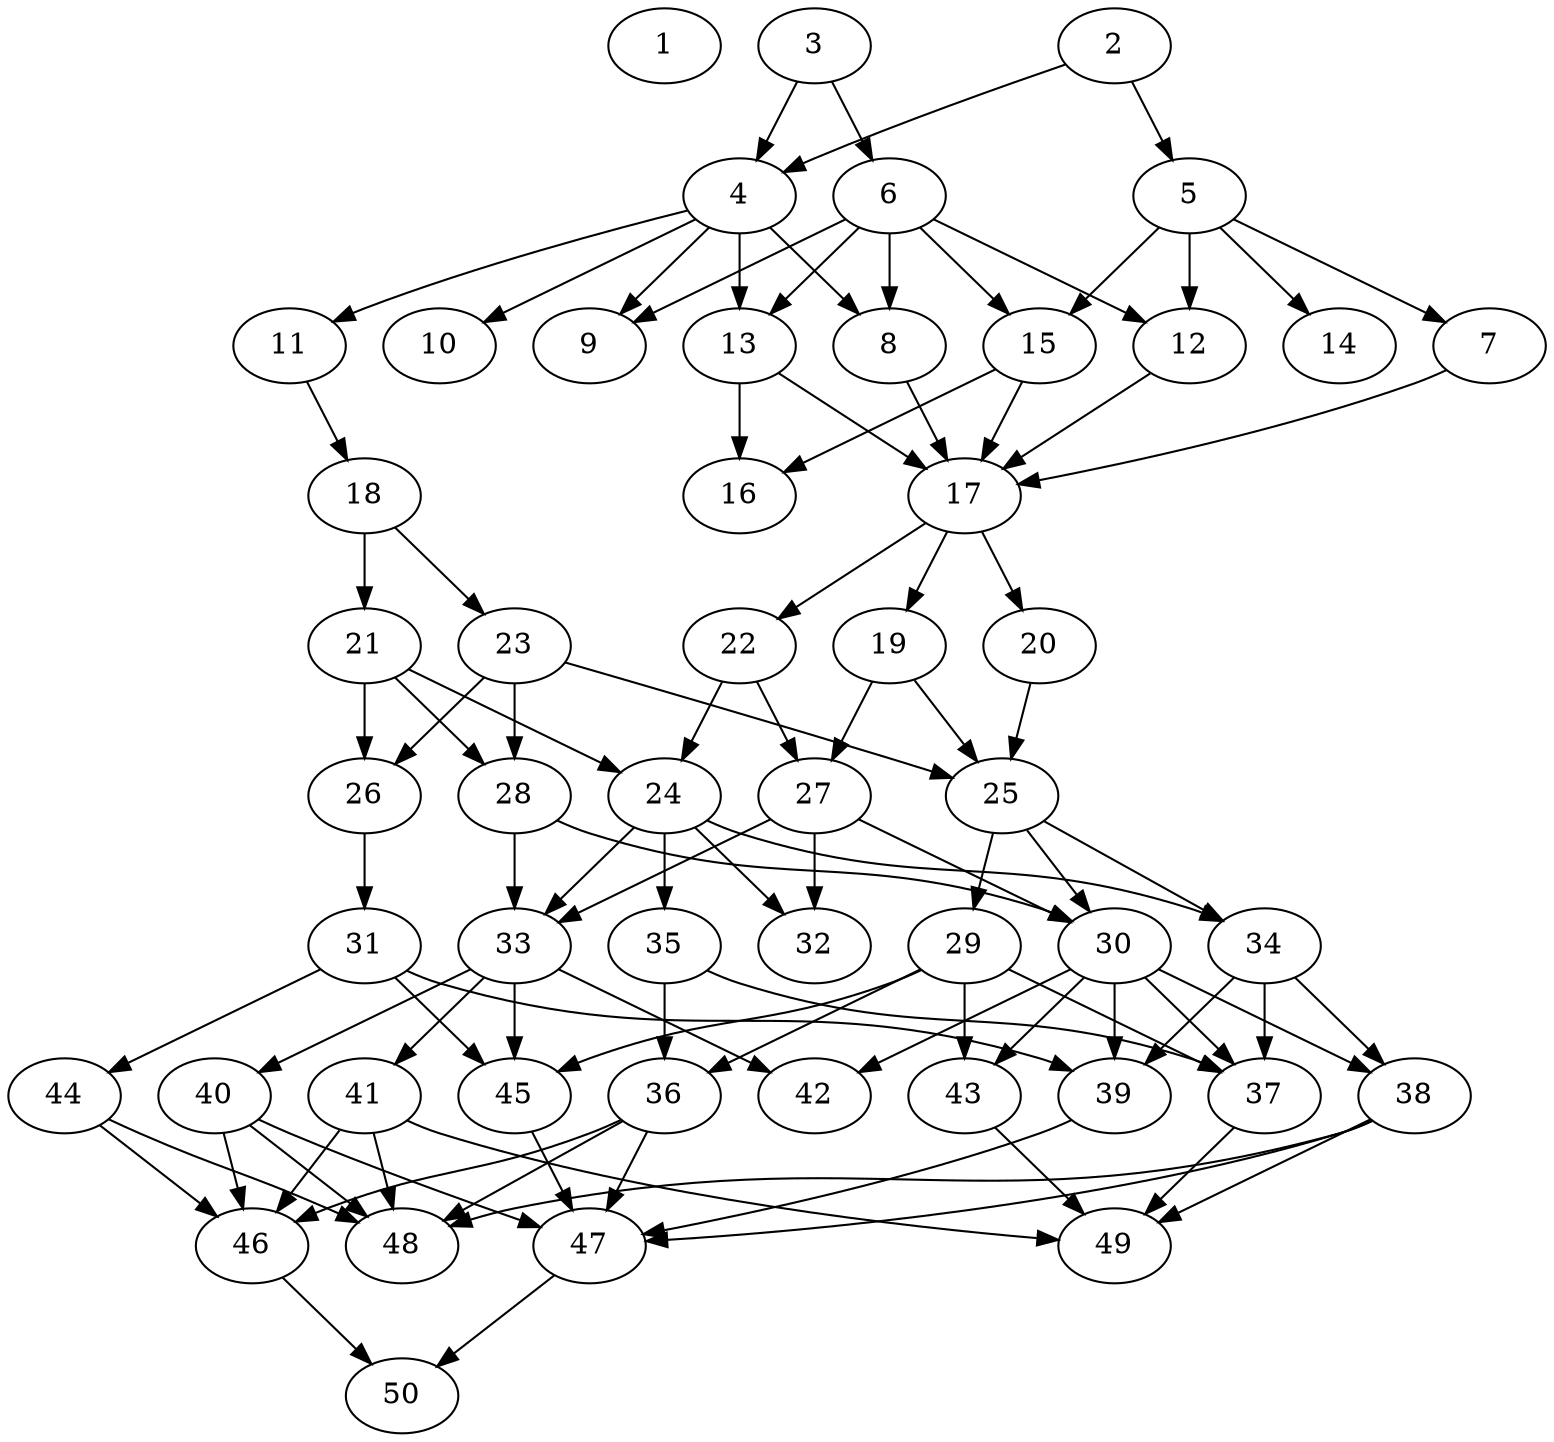 // DAG automatically generated by daggen at Fri Jul 29 10:10:31 2022
// ./daggen --dot -n 50 --ccr 0.5 --fat 0.5 --regular 0.5 --density 0.5 -o data/50/random_50_27.gv 
digraph G {
  1 [compute_size="3306468057", trans_size="294906", result_size="0", ram="682550",alpha="0.04"]
  2 [compute_size="7262606708", trans_size="321040", result_size="1024", ram="46205936",alpha="0.01"]
  2 -> 4 [size ="1024"]
  2 -> 5 [size ="1024"]
  3 [compute_size="28991029248", trans_size="978673", result_size="29696", ram="10301955",alpha="0.15"]
  3 -> 4 [size ="29696"]
  3 -> 6 [size ="29696"]
  4 [compute_size="8589934592", trans_size="101485", result_size="70656", ram="30229508",alpha="0.12"]
  4 -> 8 [size ="70656"]
  4 -> 9 [size ="70656"]
  4 -> 10 [size ="70656"]
  4 -> 11 [size ="70656"]
  4 -> 13 [size ="70656"]
  5 [compute_size="294159718897", trans_size="82855", result_size="9216", ram="18017136",alpha="0.03"]
  5 -> 7 [size ="9216"]
  5 -> 12 [size ="9216"]
  5 -> 14 [size ="9216"]
  5 -> 15 [size ="9216"]
  6 [compute_size="231928233984", trans_size="678705", result_size="13312", ram="20644198",alpha="0.08"]
  6 -> 8 [size ="13312"]
  6 -> 9 [size ="13312"]
  6 -> 12 [size ="13312"]
  6 -> 13 [size ="13312"]
  6 -> 15 [size ="13312"]
  7 [compute_size="31100647928", trans_size="913435", result_size="1024", ram="23737084",alpha="0.12"]
  7 -> 17 [size ="1024"]
  8 [compute_size="231928233984", trans_size="860712", result_size="13312", ram="47241920",alpha="0.14"]
  8 -> 17 [size ="13312"]
  9 [compute_size="390095349273", trans_size="213998", result_size="0", ram="7952436",alpha="0.19"]
  10 [compute_size="568777132227", trans_size="3989", result_size="0", ram="1684831",alpha="0.04"]
  11 [compute_size="549755813888", trans_size="911410", result_size="91136", ram="28076856",alpha="0.15"]
  11 -> 18 [size ="91136"]
  12 [compute_size="1073741824000", trans_size="553823", result_size="1024", ram="26498532",alpha="0.09"]
  12 -> 17 [size ="1024"]
  13 [compute_size="8589934592", trans_size="734724", result_size="70656", ram="12845032",alpha="0.12"]
  13 -> 16 [size ="70656"]
  13 -> 17 [size ="70656"]
  14 [compute_size="68719476736", trans_size="411810", result_size="0", ram="41559804",alpha="0.04"]
  15 [compute_size="151241656212", trans_size="274989", result_size="74752", ram="15004751",alpha="0.17"]
  15 -> 16 [size ="74752"]
  15 -> 17 [size ="74752"]
  16 [compute_size="368293445632", trans_size="880296", result_size="0", ram="28660170",alpha="0.04"]
  17 [compute_size="29220228347", trans_size="296467", result_size="1024", ram="8042531",alpha="0.18"]
  17 -> 19 [size ="1024"]
  17 -> 20 [size ="1024"]
  17 -> 22 [size ="1024"]
  18 [compute_size="782757789696", trans_size="443279", result_size="54272", ram="11699445",alpha="0.09"]
  18 -> 21 [size ="54272"]
  18 -> 23 [size ="54272"]
  19 [compute_size="3145098413", trans_size="350095", result_size="13312", ram="27414986",alpha="0.08"]
  19 -> 25 [size ="13312"]
  19 -> 27 [size ="13312"]
  20 [compute_size="782757789696", trans_size="826084", result_size="54272", ram="21874810",alpha="0.18"]
  20 -> 25 [size ="54272"]
  21 [compute_size="614423430896", trans_size="896786", result_size="54272", ram="23078172",alpha="0.01"]
  21 -> 24 [size ="54272"]
  21 -> 26 [size ="54272"]
  21 -> 28 [size ="54272"]
  22 [compute_size="4572606330", trans_size="837992", result_size="74752", ram="38211800",alpha="0.12"]
  22 -> 24 [size ="74752"]
  22 -> 27 [size ="74752"]
  23 [compute_size="21431067667", trans_size="924700", result_size="29696", ram="32686348",alpha="0.16"]
  23 -> 25 [size ="29696"]
  23 -> 26 [size ="29696"]
  23 -> 28 [size ="29696"]
  24 [compute_size="231928233984", trans_size="656961", result_size="13312", ram="4938962",alpha="0.07"]
  24 -> 32 [size ="13312"]
  24 -> 33 [size ="13312"]
  24 -> 34 [size ="13312"]
  24 -> 35 [size ="13312"]
  25 [compute_size="4588619918", trans_size="800045", result_size="13312", ram="33171844",alpha="0.05"]
  25 -> 29 [size ="13312"]
  25 -> 30 [size ="13312"]
  25 -> 34 [size ="13312"]
  26 [compute_size="68719476736", trans_size="113545", result_size="74752", ram="33318160",alpha="0.16"]
  26 -> 31 [size ="74752"]
  27 [compute_size="12671069175", trans_size="168448", result_size="1024", ram="33489788",alpha="0.03"]
  27 -> 30 [size ="1024"]
  27 -> 32 [size ="1024"]
  27 -> 33 [size ="1024"]
  28 [compute_size="231928233984", trans_size="139547", result_size="13312", ram="45173560",alpha="0.05"]
  28 -> 30 [size ="13312"]
  28 -> 33 [size ="13312"]
  29 [compute_size="284454196888", trans_size="915004", result_size="13312", ram="27741668",alpha="0.16"]
  29 -> 36 [size ="13312"]
  29 -> 37 [size ="13312"]
  29 -> 43 [size ="13312"]
  29 -> 45 [size ="13312"]
  30 [compute_size="882099535270", trans_size="682787", result_size="1024", ram="7480536",alpha="0.03"]
  30 -> 37 [size ="1024"]
  30 -> 38 [size ="1024"]
  30 -> 39 [size ="1024"]
  30 -> 42 [size ="1024"]
  30 -> 43 [size ="1024"]
  31 [compute_size="368293445632", trans_size="842582", result_size="9216", ram="25966542",alpha="0.02"]
  31 -> 39 [size ="9216"]
  31 -> 44 [size ="9216"]
  31 -> 45 [size ="9216"]
  32 [compute_size="782757789696", trans_size="709264", result_size="0", ram="4956342",alpha="0.07"]
  33 [compute_size="32705957982", trans_size="666242", result_size="70656", ram="5624924",alpha="0.07"]
  33 -> 40 [size ="70656"]
  33 -> 41 [size ="70656"]
  33 -> 42 [size ="70656"]
  33 -> 45 [size ="70656"]
  34 [compute_size="592427230198", trans_size="316013", result_size="1024", ram="50780696",alpha="0.06"]
  34 -> 37 [size ="1024"]
  34 -> 38 [size ="1024"]
  34 -> 39 [size ="1024"]
  35 [compute_size="88152473664", trans_size="646682", result_size="74752", ram="5107365",alpha="0.15"]
  35 -> 36 [size ="74752"]
  35 -> 37 [size ="74752"]
  36 [compute_size="7279194805", trans_size="398664", result_size="1024", ram="24994654",alpha="0.19"]
  36 -> 46 [size ="1024"]
  36 -> 47 [size ="1024"]
  36 -> 48 [size ="1024"]
  37 [compute_size="868632197", trans_size="548710", result_size="70656", ram="9792623",alpha="0.20"]
  37 -> 49 [size ="70656"]
  38 [compute_size="782757789696", trans_size="207960", result_size="54272", ram="21523418",alpha="0.10"]
  38 -> 47 [size ="54272"]
  38 -> 48 [size ="54272"]
  38 -> 49 [size ="54272"]
  39 [compute_size="8589934592", trans_size="837184", result_size="70656", ram="43278280",alpha="0.18"]
  39 -> 47 [size ="70656"]
  40 [compute_size="8091802562", trans_size="513933", result_size="1024", ram="29640378",alpha="0.01"]
  40 -> 46 [size ="1024"]
  40 -> 47 [size ="1024"]
  40 -> 48 [size ="1024"]
  41 [compute_size="549755813888", trans_size="475248", result_size="91136", ram="31513310",alpha="0.13"]
  41 -> 46 [size ="91136"]
  41 -> 48 [size ="91136"]
  41 -> 49 [size ="91136"]
  42 [compute_size="28991029248", trans_size="202957", result_size="0", ram="32316938",alpha="0.08"]
  43 [compute_size="19211185434", trans_size="244221", result_size="54272", ram="17393342",alpha="0.06"]
  43 -> 49 [size ="54272"]
  44 [compute_size="782757789696", trans_size="496245", result_size="54272", ram="5956031",alpha="0.17"]
  44 -> 46 [size ="54272"]
  44 -> 48 [size ="54272"]
  45 [compute_size="231928233984", trans_size="890789", result_size="13312", ram="6937460",alpha="0.07"]
  45 -> 47 [size ="13312"]
  46 [compute_size="4747030459", trans_size="251042", result_size="29696", ram="34404052",alpha="0.03"]
  46 -> 50 [size ="29696"]
  47 [compute_size="1181577032", trans_size="643940", result_size="70656", ram="48004408",alpha="0.01"]
  47 -> 50 [size ="70656"]
  48 [compute_size="6945913448", trans_size="774244", result_size="0", ram="13435699",alpha="0.04"]
  49 [compute_size="1116017221", trans_size="14672", result_size="0", ram="2538805",alpha="0.05"]
  50 [compute_size="1073741824000", trans_size="228343", result_size="0", ram="33191866",alpha="0.17"]
}